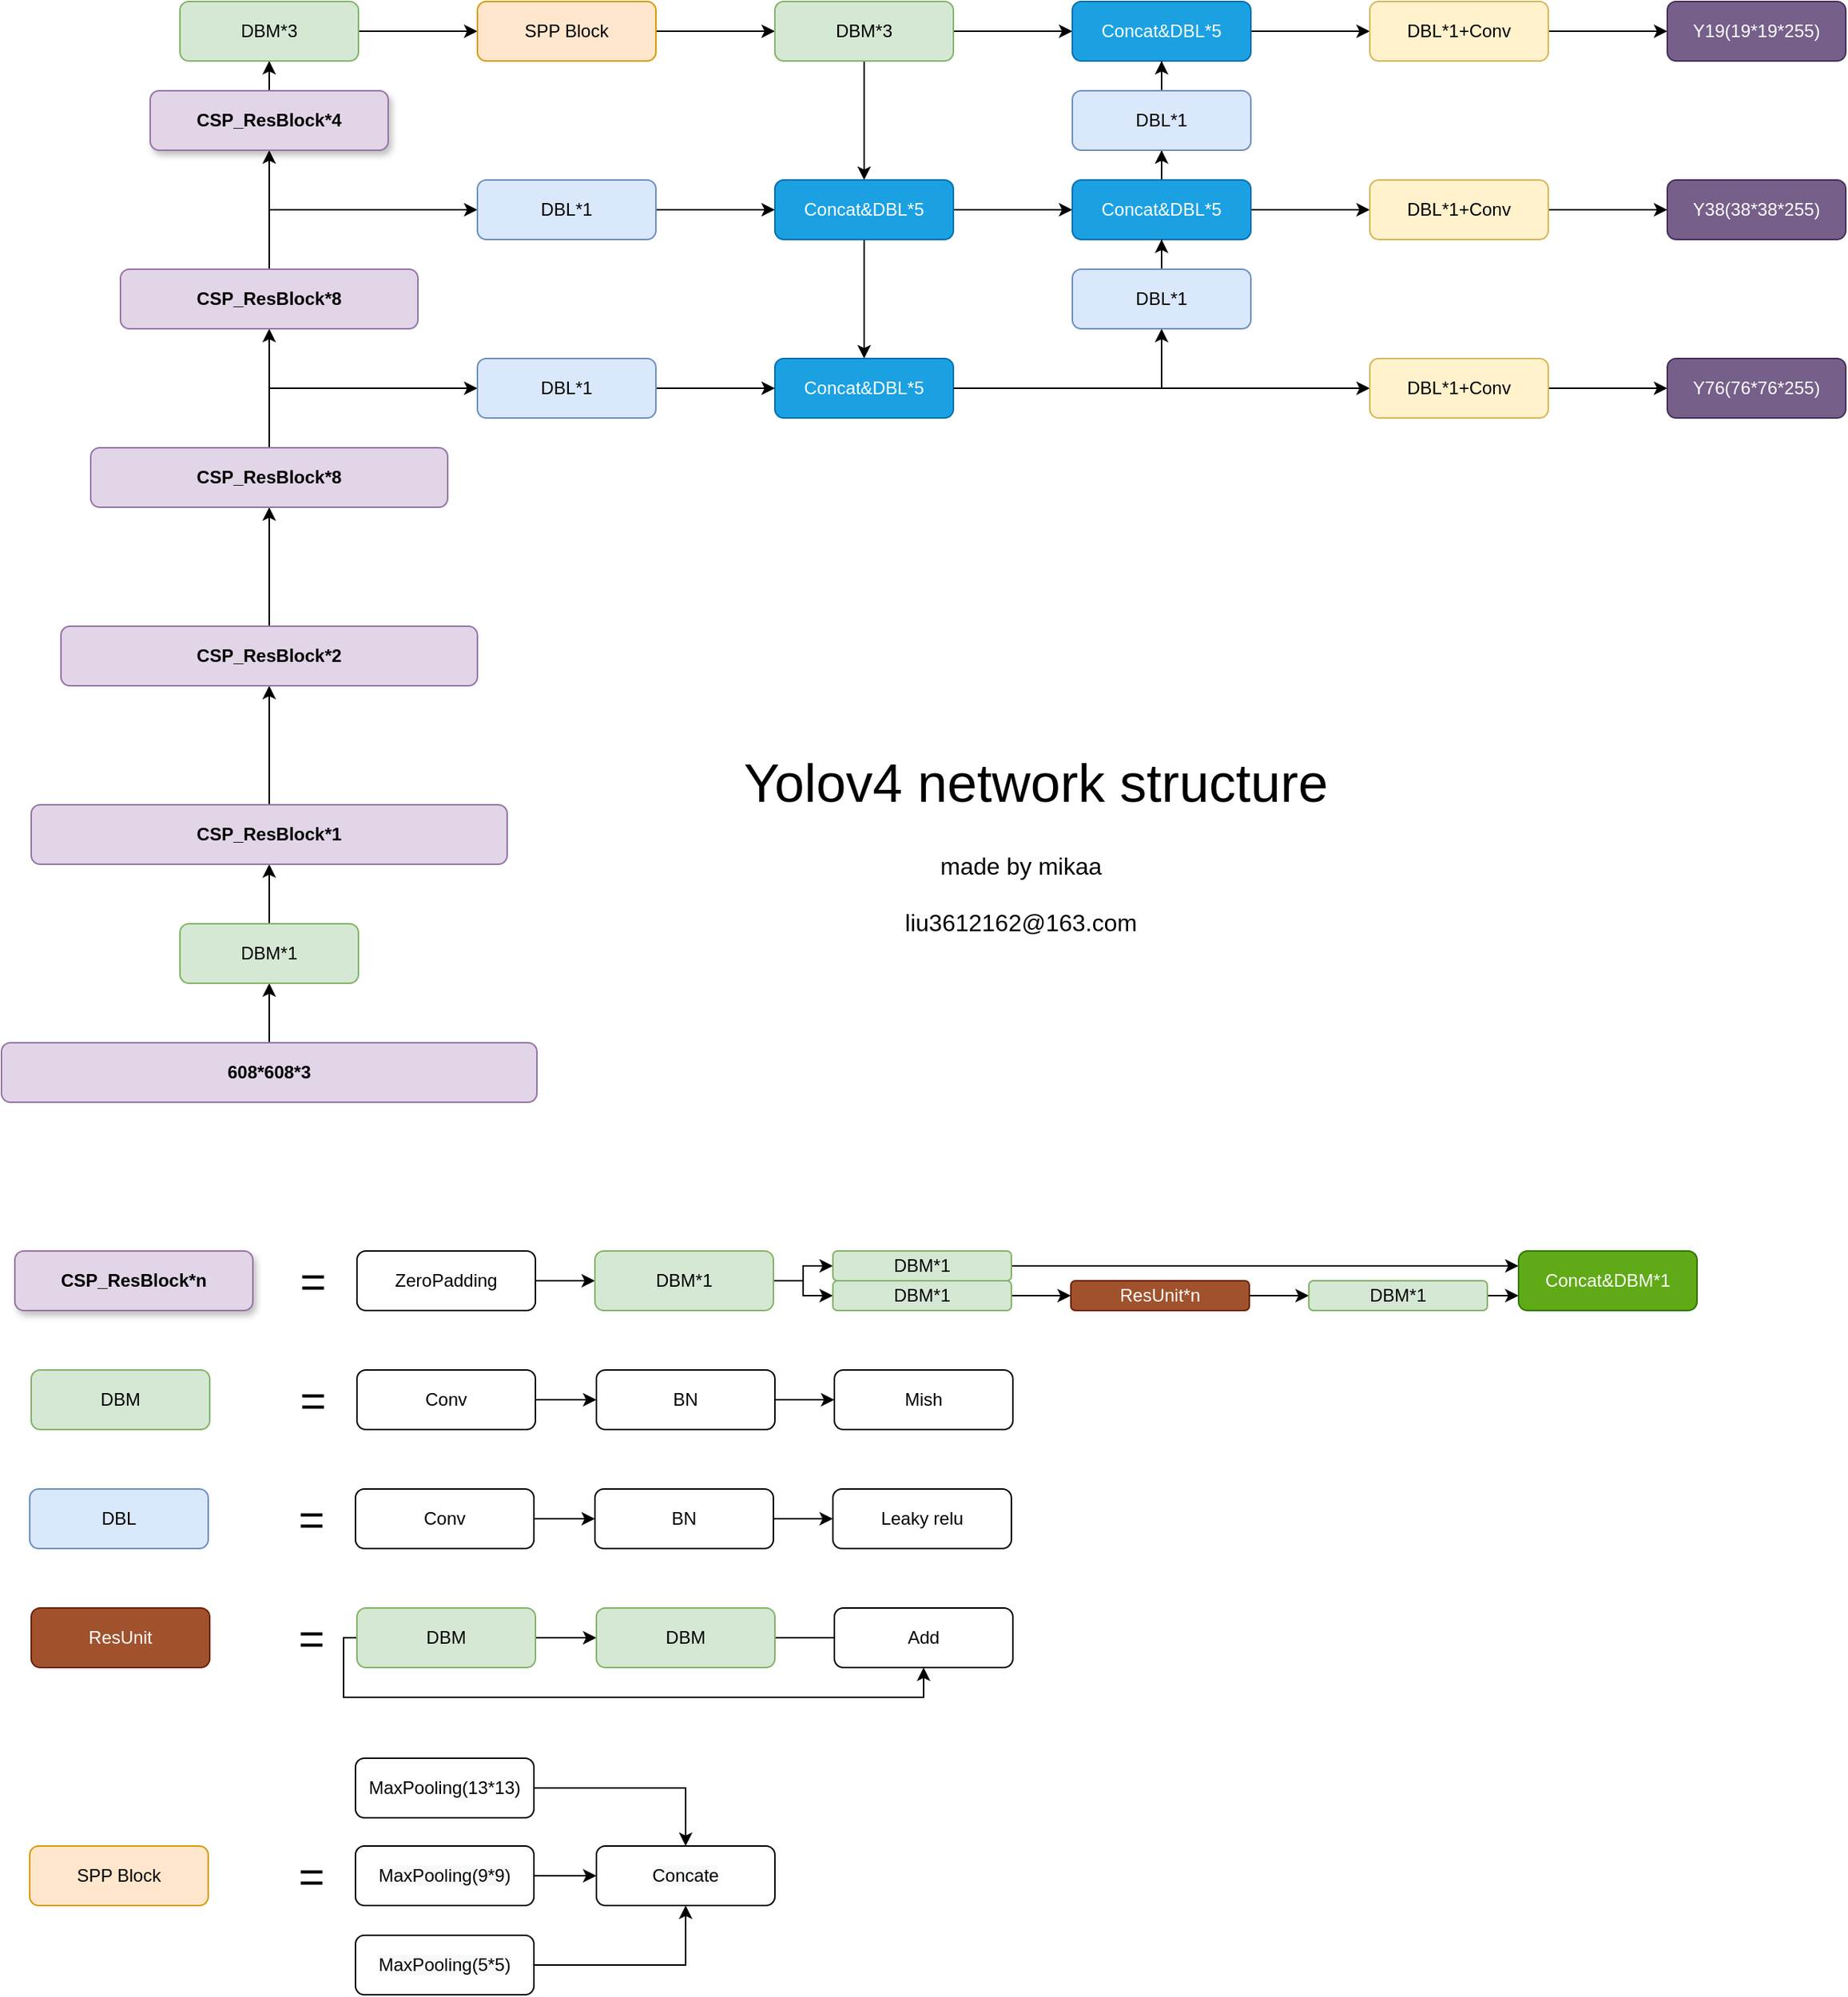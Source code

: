 <mxfile version="13.1.1" type="github">
  <diagram id="2j0Wj2clr_hK4ZMGOZxE" name="Page-1">
    <mxGraphModel dx="1939" dy="1040" grid="1" gridSize="10" guides="1" tooltips="1" connect="1" arrows="1" fold="1" page="1" pageScale="1" pageWidth="1169" pageHeight="827" math="0" shadow="0">
      <root>
        <mxCell id="0" />
        <mxCell id="1" parent="0" />
        <mxCell id="uQFEA6QVpBDMVat-9isN-12" value="" style="edgeStyle=orthogonalEdgeStyle;rounded=0;orthogonalLoop=1;jettySize=auto;html=1;" edge="1" parent="1" source="uQFEA6QVpBDMVat-9isN-2" target="uQFEA6QVpBDMVat-9isN-11">
          <mxGeometry relative="1" as="geometry" />
        </mxCell>
        <mxCell id="uQFEA6QVpBDMVat-9isN-2" value="608*608*3" style="rounded=1;whiteSpace=wrap;html=1;fillColor=#e1d5e7;strokeColor=#9673a6;labelBackgroundColor=none;fontStyle=1" vertex="1" parent="1">
          <mxGeometry x="80" y="720" width="360" height="40" as="geometry" />
        </mxCell>
        <mxCell id="uQFEA6QVpBDMVat-9isN-15" value="" style="edgeStyle=orthogonalEdgeStyle;rounded=0;orthogonalLoop=1;jettySize=auto;html=1;" edge="1" parent="1" source="uQFEA6QVpBDMVat-9isN-11" target="uQFEA6QVpBDMVat-9isN-3">
          <mxGeometry relative="1" as="geometry" />
        </mxCell>
        <mxCell id="uQFEA6QVpBDMVat-9isN-11" value="DBM*1" style="rounded=1;whiteSpace=wrap;html=1;fillColor=#d5e8d4;strokeColor=#82b366;" vertex="1" parent="1">
          <mxGeometry x="200" y="640" width="120" height="40" as="geometry" />
        </mxCell>
        <mxCell id="uQFEA6QVpBDMVat-9isN-6" value="" style="edgeStyle=orthogonalEdgeStyle;rounded=0;orthogonalLoop=1;jettySize=auto;html=1;" edge="1" parent="1" source="uQFEA6QVpBDMVat-9isN-3" target="uQFEA6QVpBDMVat-9isN-5">
          <mxGeometry relative="1" as="geometry" />
        </mxCell>
        <mxCell id="uQFEA6QVpBDMVat-9isN-3" value="CSP_ResBlock*1" style="rounded=1;whiteSpace=wrap;html=1;fillColor=#e1d5e7;strokeColor=#9673a6;labelBackgroundColor=none;fontStyle=1" vertex="1" parent="1">
          <mxGeometry x="100" y="560" width="320" height="40" as="geometry" />
        </mxCell>
        <mxCell id="uQFEA6QVpBDMVat-9isN-8" value="" style="edgeStyle=orthogonalEdgeStyle;rounded=0;orthogonalLoop=1;jettySize=auto;html=1;" edge="1" parent="1" source="uQFEA6QVpBDMVat-9isN-5" target="uQFEA6QVpBDMVat-9isN-7">
          <mxGeometry relative="1" as="geometry" />
        </mxCell>
        <mxCell id="uQFEA6QVpBDMVat-9isN-5" value="&lt;span&gt;CSP_ResBlock*2&lt;/span&gt;" style="rounded=1;whiteSpace=wrap;html=1;fillColor=#e1d5e7;strokeColor=#9673a6;labelBackgroundColor=none;fontStyle=1" vertex="1" parent="1">
          <mxGeometry x="120" y="440" width="280" height="40" as="geometry" />
        </mxCell>
        <mxCell id="uQFEA6QVpBDMVat-9isN-10" value="" style="edgeStyle=orthogonalEdgeStyle;rounded=0;orthogonalLoop=1;jettySize=auto;html=1;" edge="1" parent="1" source="uQFEA6QVpBDMVat-9isN-7" target="uQFEA6QVpBDMVat-9isN-9">
          <mxGeometry relative="1" as="geometry" />
        </mxCell>
        <mxCell id="uQFEA6QVpBDMVat-9isN-35" style="edgeStyle=orthogonalEdgeStyle;rounded=0;orthogonalLoop=1;jettySize=auto;html=1;entryX=0;entryY=0.5;entryDx=0;entryDy=0;fontColor=#000000;" edge="1" parent="1" source="uQFEA6QVpBDMVat-9isN-7" target="uQFEA6QVpBDMVat-9isN-32">
          <mxGeometry relative="1" as="geometry">
            <Array as="points">
              <mxPoint x="260" y="280" />
            </Array>
          </mxGeometry>
        </mxCell>
        <mxCell id="uQFEA6QVpBDMVat-9isN-7" value="&lt;span style=&quot;color: rgb(0, 0, 0); font-family: helvetica; font-size: 12px; font-style: normal; letter-spacing: normal; text-align: center; text-indent: 0px; text-transform: none; word-spacing: 0px; float: none; display: inline;&quot;&gt;CSP_ResBlock*8&lt;/span&gt;" style="rounded=1;whiteSpace=wrap;html=1;fillColor=#e1d5e7;strokeColor=#9673a6;labelBackgroundColor=none;fontStyle=1" vertex="1" parent="1">
          <mxGeometry x="140" y="320" width="240" height="40" as="geometry" />
        </mxCell>
        <mxCell id="uQFEA6QVpBDMVat-9isN-14" value="" style="edgeStyle=orthogonalEdgeStyle;rounded=0;orthogonalLoop=1;jettySize=auto;html=1;" edge="1" parent="1" source="uQFEA6QVpBDMVat-9isN-9" target="uQFEA6QVpBDMVat-9isN-13">
          <mxGeometry relative="1" as="geometry" />
        </mxCell>
        <mxCell id="uQFEA6QVpBDMVat-9isN-26" style="edgeStyle=orthogonalEdgeStyle;rounded=0;orthogonalLoop=1;jettySize=auto;html=1;fontColor=#000000;entryX=0;entryY=0.5;entryDx=0;entryDy=0;" edge="1" parent="1" source="uQFEA6QVpBDMVat-9isN-9" target="uQFEA6QVpBDMVat-9isN-27">
          <mxGeometry relative="1" as="geometry">
            <mxPoint x="400" y="160" as="targetPoint" />
            <Array as="points">
              <mxPoint x="260" y="160" />
            </Array>
          </mxGeometry>
        </mxCell>
        <mxCell id="uQFEA6QVpBDMVat-9isN-9" value="&lt;span style=&quot;color: rgb(0, 0, 0); font-family: helvetica; font-size: 12px; font-style: normal; letter-spacing: normal; text-align: center; text-indent: 0px; text-transform: none; word-spacing: 0px; float: none; display: inline;&quot;&gt;CSP_ResBlock*8&lt;/span&gt;" style="rounded=1;whiteSpace=wrap;html=1;fillColor=#e1d5e7;strokeColor=#9673a6;labelBackgroundColor=none;fontStyle=1" vertex="1" parent="1">
          <mxGeometry x="160" y="200" width="200" height="40" as="geometry" />
        </mxCell>
        <mxCell id="uQFEA6QVpBDMVat-9isN-23" value="" style="edgeStyle=orthogonalEdgeStyle;rounded=0;orthogonalLoop=1;jettySize=auto;html=1;fontColor=#000000;" edge="1" parent="1" source="uQFEA6QVpBDMVat-9isN-13" target="uQFEA6QVpBDMVat-9isN-17">
          <mxGeometry relative="1" as="geometry" />
        </mxCell>
        <mxCell id="uQFEA6QVpBDMVat-9isN-13" value="&lt;span style=&quot;font-family: helvetica; font-size: 12px; font-style: normal; letter-spacing: normal; text-align: center; text-indent: 0px; text-transform: none; word-spacing: 0px; float: none; display: inline;&quot;&gt;CSP_ResBlock*4&lt;/span&gt;" style="rounded=1;whiteSpace=wrap;html=1;fillColor=#e1d5e7;strokeColor=#9673a6;shadow=1;fontColor=#000000;labelBackgroundColor=none;fontStyle=1" vertex="1" parent="1">
          <mxGeometry x="180" y="80" width="160" height="40" as="geometry" />
        </mxCell>
        <mxCell id="uQFEA6QVpBDMVat-9isN-21" value="" style="edgeStyle=orthogonalEdgeStyle;rounded=0;orthogonalLoop=1;jettySize=auto;html=1;fontColor=#000000;" edge="1" parent="1" source="uQFEA6QVpBDMVat-9isN-17" target="uQFEA6QVpBDMVat-9isN-20">
          <mxGeometry relative="1" as="geometry" />
        </mxCell>
        <mxCell id="uQFEA6QVpBDMVat-9isN-17" value="DBM*3" style="rounded=1;whiteSpace=wrap;html=1;fillColor=#d5e8d4;strokeColor=#82b366;" vertex="1" parent="1">
          <mxGeometry x="200" y="20" width="120" height="40" as="geometry" />
        </mxCell>
        <mxCell id="uQFEA6QVpBDMVat-9isN-22" value="" style="edgeStyle=orthogonalEdgeStyle;rounded=0;orthogonalLoop=1;jettySize=auto;html=1;fontColor=#000000;" edge="1" parent="1" source="uQFEA6QVpBDMVat-9isN-20" target="uQFEA6QVpBDMVat-9isN-18">
          <mxGeometry relative="1" as="geometry" />
        </mxCell>
        <mxCell id="uQFEA6QVpBDMVat-9isN-20" value="SPP Block" style="rounded=1;whiteSpace=wrap;html=1;fillColor=#ffe6cc;strokeColor=#d79b00;" vertex="1" parent="1">
          <mxGeometry x="400" y="20" width="120" height="40" as="geometry" />
        </mxCell>
        <mxCell id="uQFEA6QVpBDMVat-9isN-25" value="" style="edgeStyle=orthogonalEdgeStyle;rounded=0;orthogonalLoop=1;jettySize=auto;html=1;fontColor=#000000;entryX=0.5;entryY=0;entryDx=0;entryDy=0;" edge="1" parent="1" source="uQFEA6QVpBDMVat-9isN-18" target="uQFEA6QVpBDMVat-9isN-28">
          <mxGeometry relative="1" as="geometry">
            <mxPoint x="440" y="-140" as="targetPoint" />
          </mxGeometry>
        </mxCell>
        <mxCell id="uQFEA6QVpBDMVat-9isN-142" value="" style="edgeStyle=orthogonalEdgeStyle;rounded=0;orthogonalLoop=1;jettySize=auto;html=1;fontSize=16;fontColor=#000000;" edge="1" parent="1" source="uQFEA6QVpBDMVat-9isN-18" target="uQFEA6QVpBDMVat-9isN-53">
          <mxGeometry relative="1" as="geometry" />
        </mxCell>
        <mxCell id="uQFEA6QVpBDMVat-9isN-18" value="DBM*3" style="rounded=1;whiteSpace=wrap;html=1;fillColor=#d5e8d4;strokeColor=#82b366;" vertex="1" parent="1">
          <mxGeometry x="600" y="20" width="120" height="40" as="geometry" />
        </mxCell>
        <mxCell id="uQFEA6QVpBDMVat-9isN-29" value="" style="edgeStyle=orthogonalEdgeStyle;rounded=0;orthogonalLoop=1;jettySize=auto;html=1;fontColor=#000000;" edge="1" parent="1" source="uQFEA6QVpBDMVat-9isN-27" target="uQFEA6QVpBDMVat-9isN-28">
          <mxGeometry relative="1" as="geometry" />
        </mxCell>
        <mxCell id="uQFEA6QVpBDMVat-9isN-27" value="DBL*1" style="rounded=1;whiteSpace=wrap;html=1;fillColor=#dae8fc;strokeColor=#6c8ebf;" vertex="1" parent="1">
          <mxGeometry x="400" y="140" width="120" height="40" as="geometry" />
        </mxCell>
        <mxCell id="uQFEA6QVpBDMVat-9isN-37" value="" style="edgeStyle=orthogonalEdgeStyle;rounded=0;orthogonalLoop=1;jettySize=auto;html=1;fontColor=#000000;" edge="1" parent="1" source="uQFEA6QVpBDMVat-9isN-28" target="uQFEA6QVpBDMVat-9isN-31">
          <mxGeometry relative="1" as="geometry" />
        </mxCell>
        <mxCell id="uQFEA6QVpBDMVat-9isN-141" value="" style="edgeStyle=orthogonalEdgeStyle;rounded=0;orthogonalLoop=1;jettySize=auto;html=1;fontSize=16;fontColor=#000000;" edge="1" parent="1" source="uQFEA6QVpBDMVat-9isN-28" target="uQFEA6QVpBDMVat-9isN-46">
          <mxGeometry relative="1" as="geometry" />
        </mxCell>
        <mxCell id="uQFEA6QVpBDMVat-9isN-28" value="Concat&amp;amp;DBL*5" style="rounded=1;whiteSpace=wrap;html=1;fillColor=#1ba1e2;strokeColor=#006EAF;fontColor=#ffffff;" vertex="1" parent="1">
          <mxGeometry x="600" y="140" width="120" height="40" as="geometry" />
        </mxCell>
        <mxCell id="uQFEA6QVpBDMVat-9isN-66" style="edgeStyle=orthogonalEdgeStyle;rounded=0;orthogonalLoop=1;jettySize=auto;html=1;fontColor=#000000;" edge="1" parent="1" source="uQFEA6QVpBDMVat-9isN-53" target="uQFEA6QVpBDMVat-9isN-64">
          <mxGeometry relative="1" as="geometry" />
        </mxCell>
        <mxCell id="uQFEA6QVpBDMVat-9isN-53" value="Concat&amp;amp;DBL*5" style="rounded=1;whiteSpace=wrap;html=1;fillColor=#1ba1e2;strokeColor=#006EAF;fontColor=#ffffff;" vertex="1" parent="1">
          <mxGeometry x="800" y="20" width="120" height="40" as="geometry" />
        </mxCell>
        <mxCell id="uQFEA6QVpBDMVat-9isN-47" value="" style="edgeStyle=orthogonalEdgeStyle;rounded=0;orthogonalLoop=1;jettySize=auto;html=1;fontColor=#000000;entryX=0.5;entryY=1;entryDx=0;entryDy=0;" edge="1" parent="1" source="uQFEA6QVpBDMVat-9isN-31" target="uQFEA6QVpBDMVat-9isN-48">
          <mxGeometry relative="1" as="geometry" />
        </mxCell>
        <mxCell id="uQFEA6QVpBDMVat-9isN-31" value="Concat&amp;amp;DBL*5" style="rounded=1;whiteSpace=wrap;html=1;fillColor=#1ba1e2;strokeColor=#006EAF;fontColor=#ffffff;" vertex="1" parent="1">
          <mxGeometry x="600" y="260" width="120" height="40" as="geometry" />
        </mxCell>
        <mxCell id="uQFEA6QVpBDMVat-9isN-57" style="edgeStyle=orthogonalEdgeStyle;rounded=0;orthogonalLoop=1;jettySize=auto;html=1;entryX=0.5;entryY=1;entryDx=0;entryDy=0;fontColor=#000000;" edge="1" parent="1" source="uQFEA6QVpBDMVat-9isN-46" target="uQFEA6QVpBDMVat-9isN-55">
          <mxGeometry relative="1" as="geometry" />
        </mxCell>
        <mxCell id="uQFEA6QVpBDMVat-9isN-65" style="edgeStyle=orthogonalEdgeStyle;rounded=0;orthogonalLoop=1;jettySize=auto;html=1;entryX=0;entryY=0.5;entryDx=0;entryDy=0;fontColor=#000000;" edge="1" parent="1" source="uQFEA6QVpBDMVat-9isN-46" target="uQFEA6QVpBDMVat-9isN-63">
          <mxGeometry relative="1" as="geometry" />
        </mxCell>
        <mxCell id="uQFEA6QVpBDMVat-9isN-46" value="Concat&amp;amp;DBL*5" style="rounded=1;whiteSpace=wrap;html=1;fillColor=#1ba1e2;strokeColor=#006EAF;fontColor=#ffffff;" vertex="1" parent="1">
          <mxGeometry x="800" y="140" width="120" height="40" as="geometry" />
        </mxCell>
        <mxCell id="uQFEA6QVpBDMVat-9isN-36" value="" style="edgeStyle=orthogonalEdgeStyle;rounded=0;orthogonalLoop=1;jettySize=auto;html=1;fontColor=#000000;" edge="1" parent="1" source="uQFEA6QVpBDMVat-9isN-32" target="uQFEA6QVpBDMVat-9isN-31">
          <mxGeometry relative="1" as="geometry" />
        </mxCell>
        <mxCell id="uQFEA6QVpBDMVat-9isN-32" value="DBL*1" style="rounded=1;whiteSpace=wrap;html=1;fillColor=#dae8fc;strokeColor=#6c8ebf;" vertex="1" parent="1">
          <mxGeometry x="400" y="260" width="120" height="40" as="geometry" />
        </mxCell>
        <mxCell id="uQFEA6QVpBDMVat-9isN-59" style="edgeStyle=orthogonalEdgeStyle;rounded=0;orthogonalLoop=1;jettySize=auto;html=1;fontColor=#000000;" edge="1" parent="1">
          <mxGeometry relative="1" as="geometry">
            <mxPoint x="1000" y="280" as="targetPoint" />
            <mxPoint x="720" y="280" as="sourcePoint" />
          </mxGeometry>
        </mxCell>
        <mxCell id="uQFEA6QVpBDMVat-9isN-52" style="edgeStyle=orthogonalEdgeStyle;rounded=0;orthogonalLoop=1;jettySize=auto;html=1;entryX=0.5;entryY=1;entryDx=0;entryDy=0;fontColor=#000000;" edge="1" parent="1" source="uQFEA6QVpBDMVat-9isN-48" target="uQFEA6QVpBDMVat-9isN-46">
          <mxGeometry relative="1" as="geometry" />
        </mxCell>
        <mxCell id="uQFEA6QVpBDMVat-9isN-48" value="DBL*1" style="rounded=1;whiteSpace=wrap;html=1;fillColor=#dae8fc;strokeColor=#6c8ebf;" vertex="1" parent="1">
          <mxGeometry x="800" y="200" width="120" height="40" as="geometry" />
        </mxCell>
        <mxCell id="uQFEA6QVpBDMVat-9isN-58" style="edgeStyle=orthogonalEdgeStyle;rounded=0;orthogonalLoop=1;jettySize=auto;html=1;entryX=0.5;entryY=1;entryDx=0;entryDy=0;fontColor=#000000;" edge="1" parent="1" source="uQFEA6QVpBDMVat-9isN-55" target="uQFEA6QVpBDMVat-9isN-53">
          <mxGeometry relative="1" as="geometry" />
        </mxCell>
        <mxCell id="uQFEA6QVpBDMVat-9isN-55" value="DBL*1" style="rounded=1;whiteSpace=wrap;html=1;fillColor=#dae8fc;strokeColor=#6c8ebf;" vertex="1" parent="1">
          <mxGeometry x="800" y="80" width="120" height="40" as="geometry" />
        </mxCell>
        <mxCell id="uQFEA6QVpBDMVat-9isN-72" value="" style="edgeStyle=orthogonalEdgeStyle;rounded=0;orthogonalLoop=1;jettySize=auto;html=1;fontColor=#000000;" edge="1" parent="1" source="uQFEA6QVpBDMVat-9isN-60" target="uQFEA6QVpBDMVat-9isN-70">
          <mxGeometry relative="1" as="geometry" />
        </mxCell>
        <mxCell id="uQFEA6QVpBDMVat-9isN-60" value="DBL*1+Conv" style="rounded=1;whiteSpace=wrap;html=1;fillColor=#fff2cc;strokeColor=#d6b656;" vertex="1" parent="1">
          <mxGeometry x="1000" y="260" width="120" height="40" as="geometry" />
        </mxCell>
        <mxCell id="uQFEA6QVpBDMVat-9isN-71" value="" style="edgeStyle=orthogonalEdgeStyle;rounded=0;orthogonalLoop=1;jettySize=auto;html=1;fontColor=#000000;" edge="1" parent="1" source="uQFEA6QVpBDMVat-9isN-63" target="uQFEA6QVpBDMVat-9isN-69">
          <mxGeometry relative="1" as="geometry" />
        </mxCell>
        <mxCell id="uQFEA6QVpBDMVat-9isN-63" value="DBL*1+Conv" style="rounded=1;whiteSpace=wrap;html=1;fillColor=#fff2cc;strokeColor=#d6b656;" vertex="1" parent="1">
          <mxGeometry x="1000" y="140" width="120" height="40" as="geometry" />
        </mxCell>
        <mxCell id="uQFEA6QVpBDMVat-9isN-68" value="" style="edgeStyle=orthogonalEdgeStyle;rounded=0;orthogonalLoop=1;jettySize=auto;html=1;fontColor=#000000;" edge="1" parent="1" source="uQFEA6QVpBDMVat-9isN-64" target="uQFEA6QVpBDMVat-9isN-67">
          <mxGeometry relative="1" as="geometry" />
        </mxCell>
        <mxCell id="uQFEA6QVpBDMVat-9isN-64" value="DBL*1+Conv" style="rounded=1;whiteSpace=wrap;html=1;fillColor=#fff2cc;strokeColor=#d6b656;" vertex="1" parent="1">
          <mxGeometry x="1000" y="20" width="120" height="40" as="geometry" />
        </mxCell>
        <mxCell id="uQFEA6QVpBDMVat-9isN-67" value="Y19(19*19*255)" style="rounded=1;whiteSpace=wrap;html=1;fillColor=#76608a;strokeColor=#432D57;fontColor=#ffffff;" vertex="1" parent="1">
          <mxGeometry x="1200" y="20" width="120" height="40" as="geometry" />
        </mxCell>
        <mxCell id="uQFEA6QVpBDMVat-9isN-69" value="Y38(38*38*255)" style="rounded=1;whiteSpace=wrap;html=1;fillColor=#76608a;strokeColor=#432D57;fontColor=#ffffff;" vertex="1" parent="1">
          <mxGeometry x="1200" y="140" width="120" height="40" as="geometry" />
        </mxCell>
        <mxCell id="uQFEA6QVpBDMVat-9isN-70" value="Y76(76*76*255)" style="rounded=1;whiteSpace=wrap;html=1;fillColor=#76608a;strokeColor=#432D57;fontColor=#ffffff;" vertex="1" parent="1">
          <mxGeometry x="1200" y="260" width="120" height="40" as="geometry" />
        </mxCell>
        <mxCell id="uQFEA6QVpBDMVat-9isN-73" value="&lt;span style=&quot;font-family: &amp;#34;helvetica&amp;#34; ; font-size: 12px ; font-style: normal ; letter-spacing: normal ; text-align: center ; text-indent: 0px ; text-transform: none ; word-spacing: 0px ; float: none ; display: inline&quot;&gt;CSP_ResBlock*n&lt;/span&gt;" style="rounded=1;whiteSpace=wrap;html=1;fillColor=#e1d5e7;strokeColor=#9673a6;shadow=1;fontColor=#000000;labelBackgroundColor=none;fontStyle=1" vertex="1" parent="1">
          <mxGeometry x="89" y="860" width="160" height="40" as="geometry" />
        </mxCell>
        <mxCell id="uQFEA6QVpBDMVat-9isN-74" value="=" style="text;html=1;align=center;verticalAlign=middle;resizable=0;points=[];autosize=1;fontColor=#000000;fontSize=30;" vertex="1" parent="1">
          <mxGeometry x="274" y="860" width="30" height="40" as="geometry" />
        </mxCell>
        <mxCell id="uQFEA6QVpBDMVat-9isN-80" value="" style="edgeStyle=orthogonalEdgeStyle;rounded=0;orthogonalLoop=1;jettySize=auto;html=1;fontSize=30;fontColor=#000000;" edge="1" parent="1" source="uQFEA6QVpBDMVat-9isN-75" target="uQFEA6QVpBDMVat-9isN-78">
          <mxGeometry relative="1" as="geometry" />
        </mxCell>
        <mxCell id="uQFEA6QVpBDMVat-9isN-75" value="ZeroPadding" style="rounded=1;whiteSpace=wrap;html=1;" vertex="1" parent="1">
          <mxGeometry x="319" y="860" width="120" height="40" as="geometry" />
        </mxCell>
        <mxCell id="uQFEA6QVpBDMVat-9isN-84" style="edgeStyle=orthogonalEdgeStyle;rounded=0;orthogonalLoop=1;jettySize=auto;html=1;entryX=0;entryY=0.5;entryDx=0;entryDy=0;fontSize=30;fontColor=#000000;" edge="1" parent="1" source="uQFEA6QVpBDMVat-9isN-78" target="uQFEA6QVpBDMVat-9isN-82">
          <mxGeometry relative="1" as="geometry" />
        </mxCell>
        <mxCell id="uQFEA6QVpBDMVat-9isN-85" style="edgeStyle=orthogonalEdgeStyle;rounded=0;orthogonalLoop=1;jettySize=auto;html=1;entryX=0;entryY=0.5;entryDx=0;entryDy=0;fontSize=30;fontColor=#000000;" edge="1" parent="1" source="uQFEA6QVpBDMVat-9isN-78" target="uQFEA6QVpBDMVat-9isN-83">
          <mxGeometry relative="1" as="geometry" />
        </mxCell>
        <mxCell id="uQFEA6QVpBDMVat-9isN-78" value="DBM*1" style="rounded=1;whiteSpace=wrap;html=1;fillColor=#d5e8d4;strokeColor=#82b366;" vertex="1" parent="1">
          <mxGeometry x="479" y="860" width="120" height="40" as="geometry" />
        </mxCell>
        <mxCell id="uQFEA6QVpBDMVat-9isN-92" style="edgeStyle=orthogonalEdgeStyle;rounded=0;orthogonalLoop=1;jettySize=auto;html=1;entryX=0;entryY=0.25;entryDx=0;entryDy=0;fontSize=30;fontColor=#000000;" edge="1" parent="1" source="uQFEA6QVpBDMVat-9isN-82" target="uQFEA6QVpBDMVat-9isN-91">
          <mxGeometry relative="1" as="geometry" />
        </mxCell>
        <mxCell id="uQFEA6QVpBDMVat-9isN-82" value="DBM*1" style="rounded=1;whiteSpace=wrap;html=1;fillColor=#d5e8d4;strokeColor=#82b366;" vertex="1" parent="1">
          <mxGeometry x="639" y="860" width="120" height="20" as="geometry" />
        </mxCell>
        <mxCell id="uQFEA6QVpBDMVat-9isN-87" value="" style="edgeStyle=orthogonalEdgeStyle;rounded=0;orthogonalLoop=1;jettySize=auto;html=1;fontSize=30;fontColor=#000000;" edge="1" parent="1" source="uQFEA6QVpBDMVat-9isN-83" target="uQFEA6QVpBDMVat-9isN-86">
          <mxGeometry relative="1" as="geometry" />
        </mxCell>
        <mxCell id="uQFEA6QVpBDMVat-9isN-83" value="DBM*1" style="rounded=1;whiteSpace=wrap;html=1;fillColor=#d5e8d4;strokeColor=#82b366;" vertex="1" parent="1">
          <mxGeometry x="639" y="880" width="120" height="20" as="geometry" />
        </mxCell>
        <mxCell id="uQFEA6QVpBDMVat-9isN-89" value="" style="edgeStyle=orthogonalEdgeStyle;rounded=0;orthogonalLoop=1;jettySize=auto;html=1;fontSize=30;fontColor=#000000;" edge="1" parent="1" source="uQFEA6QVpBDMVat-9isN-86" target="uQFEA6QVpBDMVat-9isN-88">
          <mxGeometry relative="1" as="geometry" />
        </mxCell>
        <mxCell id="uQFEA6QVpBDMVat-9isN-86" value="ResUnit*n" style="rounded=1;whiteSpace=wrap;html=1;fillColor=#a0522d;strokeColor=#6D1F00;fontColor=#ffffff;" vertex="1" parent="1">
          <mxGeometry x="799" y="880" width="120" height="20" as="geometry" />
        </mxCell>
        <mxCell id="uQFEA6QVpBDMVat-9isN-94" style="edgeStyle=orthogonalEdgeStyle;rounded=0;orthogonalLoop=1;jettySize=auto;html=1;entryX=0;entryY=0.75;entryDx=0;entryDy=0;fontSize=30;fontColor=#000000;" edge="1" parent="1" source="uQFEA6QVpBDMVat-9isN-88" target="uQFEA6QVpBDMVat-9isN-91">
          <mxGeometry relative="1" as="geometry" />
        </mxCell>
        <mxCell id="uQFEA6QVpBDMVat-9isN-88" value="DBM*1" style="rounded=1;whiteSpace=wrap;html=1;fillColor=#d5e8d4;strokeColor=#82b366;" vertex="1" parent="1">
          <mxGeometry x="959" y="880" width="120" height="20" as="geometry" />
        </mxCell>
        <mxCell id="uQFEA6QVpBDMVat-9isN-91" value="Concat&amp;amp;DBM*1" style="rounded=1;whiteSpace=wrap;html=1;fillColor=#60a917;strokeColor=#2D7600;fontColor=#ffffff;" vertex="1" parent="1">
          <mxGeometry x="1100" y="860" width="120" height="40" as="geometry" />
        </mxCell>
        <mxCell id="uQFEA6QVpBDMVat-9isN-98" value="DBM" style="rounded=1;whiteSpace=wrap;html=1;fillColor=#d5e8d4;strokeColor=#82b366;" vertex="1" parent="1">
          <mxGeometry x="100" y="940" width="120" height="40" as="geometry" />
        </mxCell>
        <mxCell id="uQFEA6QVpBDMVat-9isN-99" value="=" style="text;html=1;align=center;verticalAlign=middle;resizable=0;points=[];autosize=1;fontColor=#000000;fontSize=30;" vertex="1" parent="1">
          <mxGeometry x="274" y="940" width="30" height="40" as="geometry" />
        </mxCell>
        <mxCell id="uQFEA6QVpBDMVat-9isN-102" value="" style="edgeStyle=orthogonalEdgeStyle;rounded=0;orthogonalLoop=1;jettySize=auto;html=1;fontSize=30;fontColor=#000000;" edge="1" parent="1" source="uQFEA6QVpBDMVat-9isN-100" target="uQFEA6QVpBDMVat-9isN-101">
          <mxGeometry relative="1" as="geometry" />
        </mxCell>
        <mxCell id="uQFEA6QVpBDMVat-9isN-100" value="Conv" style="rounded=1;whiteSpace=wrap;html=1;" vertex="1" parent="1">
          <mxGeometry x="319" y="940" width="120" height="40" as="geometry" />
        </mxCell>
        <mxCell id="uQFEA6QVpBDMVat-9isN-104" value="" style="edgeStyle=orthogonalEdgeStyle;rounded=0;orthogonalLoop=1;jettySize=auto;html=1;fontSize=30;fontColor=#000000;" edge="1" parent="1" source="uQFEA6QVpBDMVat-9isN-101" target="uQFEA6QVpBDMVat-9isN-103">
          <mxGeometry relative="1" as="geometry" />
        </mxCell>
        <mxCell id="uQFEA6QVpBDMVat-9isN-101" value="BN" style="rounded=1;whiteSpace=wrap;html=1;" vertex="1" parent="1">
          <mxGeometry x="480" y="940" width="120" height="40" as="geometry" />
        </mxCell>
        <mxCell id="uQFEA6QVpBDMVat-9isN-103" value="Mish" style="rounded=1;whiteSpace=wrap;html=1;" vertex="1" parent="1">
          <mxGeometry x="640" y="940" width="120" height="40" as="geometry" />
        </mxCell>
        <mxCell id="uQFEA6QVpBDMVat-9isN-107" value="DBL" style="rounded=1;whiteSpace=wrap;html=1;fillColor=#dae8fc;strokeColor=#6c8ebf;" vertex="1" parent="1">
          <mxGeometry x="99" y="1020" width="120" height="40" as="geometry" />
        </mxCell>
        <mxCell id="uQFEA6QVpBDMVat-9isN-108" value="=" style="text;html=1;align=center;verticalAlign=middle;resizable=0;points=[];autosize=1;fontColor=#000000;fontSize=30;" vertex="1" parent="1">
          <mxGeometry x="273" y="1020" width="30" height="40" as="geometry" />
        </mxCell>
        <mxCell id="uQFEA6QVpBDMVat-9isN-109" value="" style="edgeStyle=orthogonalEdgeStyle;rounded=0;orthogonalLoop=1;jettySize=auto;html=1;fontSize=30;fontColor=#000000;" edge="1" source="uQFEA6QVpBDMVat-9isN-110" target="uQFEA6QVpBDMVat-9isN-112" parent="1">
          <mxGeometry relative="1" as="geometry" />
        </mxCell>
        <mxCell id="uQFEA6QVpBDMVat-9isN-110" value="Conv" style="rounded=1;whiteSpace=wrap;html=1;" vertex="1" parent="1">
          <mxGeometry x="318" y="1020" width="120" height="40" as="geometry" />
        </mxCell>
        <mxCell id="uQFEA6QVpBDMVat-9isN-111" value="" style="edgeStyle=orthogonalEdgeStyle;rounded=0;orthogonalLoop=1;jettySize=auto;html=1;fontSize=30;fontColor=#000000;" edge="1" source="uQFEA6QVpBDMVat-9isN-112" target="uQFEA6QVpBDMVat-9isN-113" parent="1">
          <mxGeometry relative="1" as="geometry" />
        </mxCell>
        <mxCell id="uQFEA6QVpBDMVat-9isN-112" value="BN" style="rounded=1;whiteSpace=wrap;html=1;" vertex="1" parent="1">
          <mxGeometry x="479" y="1020" width="120" height="40" as="geometry" />
        </mxCell>
        <mxCell id="uQFEA6QVpBDMVat-9isN-113" value="Leaky relu" style="rounded=1;whiteSpace=wrap;html=1;" vertex="1" parent="1">
          <mxGeometry x="639" y="1020" width="120" height="40" as="geometry" />
        </mxCell>
        <mxCell id="uQFEA6QVpBDMVat-9isN-114" value="ResUnit" style="rounded=1;whiteSpace=wrap;html=1;fillColor=#a0522d;strokeColor=#6D1F00;fontColor=#ffffff;" vertex="1" parent="1">
          <mxGeometry x="100" y="1100" width="120" height="40" as="geometry" />
        </mxCell>
        <mxCell id="uQFEA6QVpBDMVat-9isN-115" value="=" style="text;html=1;align=center;verticalAlign=middle;resizable=0;points=[];autosize=1;fontColor=#000000;fontSize=30;" vertex="1" parent="1">
          <mxGeometry x="273" y="1100" width="30" height="40" as="geometry" />
        </mxCell>
        <mxCell id="uQFEA6QVpBDMVat-9isN-118" value="" style="edgeStyle=orthogonalEdgeStyle;rounded=0;orthogonalLoop=1;jettySize=auto;html=1;fontSize=30;fontColor=#000000;" edge="1" parent="1" source="uQFEA6QVpBDMVat-9isN-116" target="uQFEA6QVpBDMVat-9isN-117">
          <mxGeometry relative="1" as="geometry" />
        </mxCell>
        <mxCell id="uQFEA6QVpBDMVat-9isN-122" style="edgeStyle=orthogonalEdgeStyle;rounded=0;orthogonalLoop=1;jettySize=auto;html=1;fontSize=30;fontColor=#000000;entryX=0.5;entryY=1;entryDx=0;entryDy=0;" edge="1" parent="1" source="uQFEA6QVpBDMVat-9isN-116" target="uQFEA6QVpBDMVat-9isN-123">
          <mxGeometry relative="1" as="geometry">
            <mxPoint x="640" y="1120" as="targetPoint" />
            <Array as="points">
              <mxPoint x="310" y="1120" />
              <mxPoint x="310" y="1160" />
              <mxPoint x="700" y="1160" />
            </Array>
          </mxGeometry>
        </mxCell>
        <mxCell id="uQFEA6QVpBDMVat-9isN-116" value="DBM" style="rounded=1;whiteSpace=wrap;html=1;fillColor=#d5e8d4;strokeColor=#82b366;" vertex="1" parent="1">
          <mxGeometry x="319" y="1100" width="120" height="40" as="geometry" />
        </mxCell>
        <mxCell id="uQFEA6QVpBDMVat-9isN-120" value="" style="edgeStyle=orthogonalEdgeStyle;rounded=0;orthogonalLoop=1;jettySize=auto;html=1;fontSize=30;fontColor=#000000;" edge="1" parent="1" source="uQFEA6QVpBDMVat-9isN-117">
          <mxGeometry relative="1" as="geometry">
            <mxPoint x="680" y="1120" as="targetPoint" />
          </mxGeometry>
        </mxCell>
        <mxCell id="uQFEA6QVpBDMVat-9isN-117" value="DBM" style="rounded=1;whiteSpace=wrap;html=1;fillColor=#d5e8d4;strokeColor=#82b366;" vertex="1" parent="1">
          <mxGeometry x="480" y="1100" width="120" height="40" as="geometry" />
        </mxCell>
        <mxCell id="uQFEA6QVpBDMVat-9isN-123" value="Add" style="rounded=1;whiteSpace=wrap;html=1;" vertex="1" parent="1">
          <mxGeometry x="640" y="1100" width="120" height="40" as="geometry" />
        </mxCell>
        <mxCell id="uQFEA6QVpBDMVat-9isN-124" value="SPP Block" style="rounded=1;whiteSpace=wrap;html=1;fillColor=#ffe6cc;strokeColor=#d79b00;" vertex="1" parent="1">
          <mxGeometry x="99" y="1260" width="120" height="40" as="geometry" />
        </mxCell>
        <mxCell id="uQFEA6QVpBDMVat-9isN-125" value="=" style="text;html=1;align=center;verticalAlign=middle;resizable=0;points=[];autosize=1;fontColor=#000000;fontSize=30;" vertex="1" parent="1">
          <mxGeometry x="273" y="1260" width="30" height="40" as="geometry" />
        </mxCell>
        <mxCell id="uQFEA6QVpBDMVat-9isN-132" style="edgeStyle=orthogonalEdgeStyle;rounded=0;orthogonalLoop=1;jettySize=auto;html=1;fontSize=30;fontColor=#000000;" edge="1" parent="1" source="uQFEA6QVpBDMVat-9isN-127" target="uQFEA6QVpBDMVat-9isN-130">
          <mxGeometry relative="1" as="geometry" />
        </mxCell>
        <mxCell id="uQFEA6QVpBDMVat-9isN-127" value="MaxPooling(13*13)" style="rounded=1;whiteSpace=wrap;html=1;" vertex="1" parent="1">
          <mxGeometry x="318" y="1201" width="120" height="40" as="geometry" />
        </mxCell>
        <mxCell id="uQFEA6QVpBDMVat-9isN-131" value="" style="edgeStyle=orthogonalEdgeStyle;rounded=0;orthogonalLoop=1;jettySize=auto;html=1;fontSize=30;fontColor=#000000;" edge="1" parent="1" source="uQFEA6QVpBDMVat-9isN-128" target="uQFEA6QVpBDMVat-9isN-130">
          <mxGeometry relative="1" as="geometry" />
        </mxCell>
        <mxCell id="uQFEA6QVpBDMVat-9isN-128" value="&lt;span style=&quot;color: rgb(0 , 0 , 0) ; font-family: &amp;#34;helvetica&amp;#34; ; font-size: 12px ; font-style: normal ; font-weight: 400 ; letter-spacing: normal ; text-align: center ; text-indent: 0px ; text-transform: none ; word-spacing: 0px ; background-color: rgb(248 , 249 , 250) ; float: none ; display: inline&quot;&gt;MaxPooling(9*9)&lt;/span&gt;" style="rounded=1;whiteSpace=wrap;html=1;" vertex="1" parent="1">
          <mxGeometry x="318" y="1260" width="120" height="40" as="geometry" />
        </mxCell>
        <mxCell id="uQFEA6QVpBDMVat-9isN-130" value="&lt;span style=&quot;color: rgb(0 , 0 , 0) ; font-family: &amp;#34;helvetica&amp;#34; ; font-size: 12px ; font-style: normal ; font-weight: 400 ; letter-spacing: normal ; text-align: center ; text-indent: 0px ; text-transform: none ; word-spacing: 0px ; background-color: rgb(248 , 249 , 250) ; float: none ; display: inline&quot;&gt;Concate&lt;/span&gt;" style="rounded=1;whiteSpace=wrap;html=1;" vertex="1" parent="1">
          <mxGeometry x="480" y="1260" width="120" height="40" as="geometry" />
        </mxCell>
        <mxCell id="uQFEA6QVpBDMVat-9isN-133" style="edgeStyle=orthogonalEdgeStyle;rounded=0;orthogonalLoop=1;jettySize=auto;html=1;entryX=0.5;entryY=1;entryDx=0;entryDy=0;fontSize=30;fontColor=#000000;" edge="1" parent="1" source="uQFEA6QVpBDMVat-9isN-129" target="uQFEA6QVpBDMVat-9isN-130">
          <mxGeometry relative="1" as="geometry" />
        </mxCell>
        <mxCell id="uQFEA6QVpBDMVat-9isN-129" value="&lt;span style=&quot;color: rgb(0 , 0 , 0) ; font-family: &amp;#34;helvetica&amp;#34; ; font-size: 12px ; font-style: normal ; font-weight: 400 ; letter-spacing: normal ; text-align: center ; text-indent: 0px ; text-transform: none ; word-spacing: 0px ; background-color: rgb(248 , 249 , 250) ; float: none ; display: inline&quot;&gt;MaxPooling(5*5)&lt;/span&gt;" style="rounded=1;whiteSpace=wrap;html=1;" vertex="1" parent="1">
          <mxGeometry x="318" y="1320" width="120" height="40" as="geometry" />
        </mxCell>
        <mxCell id="uQFEA6QVpBDMVat-9isN-134" value="Yolov4 network structure" style="text;html=1;align=center;verticalAlign=middle;resizable=0;points=[];autosize=1;fontColor=#000000;fontSize=36;" vertex="1" parent="1">
          <mxGeometry x="570" y="520" width="410" height="50" as="geometry" />
        </mxCell>
        <mxCell id="uQFEA6QVpBDMVat-9isN-135" value="made by mikaa&lt;br&gt;&lt;br&gt;liu3612162@163.com" style="text;html=1;align=center;verticalAlign=middle;resizable=0;points=[];autosize=1;fontColor=#000000;fontSize=16;" vertex="1" parent="1">
          <mxGeometry x="680" y="590" width="170" height="60" as="geometry" />
        </mxCell>
      </root>
    </mxGraphModel>
  </diagram>
</mxfile>
